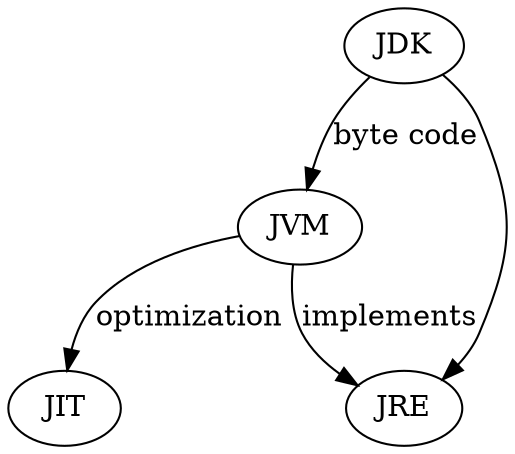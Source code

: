 digraph G {
    /*
    JDK contains JRE, JVM implements JVE
    */
    "JDK" -> "JVM" [ label = "byte code"]
    /*contains JRE
    along with various development tools like Java libraries
    */
    "JDK" -> "JRE"
    /*
    JVM becomes an instance of JRE
     at runtime of a Java program
    */
    "JVM" -> "JRE" [ label = "implements"]
    /*
    makes optimizations of the code for better performance
    */
    "JVM" -> "JIT" [ label = "optimization"]
}
